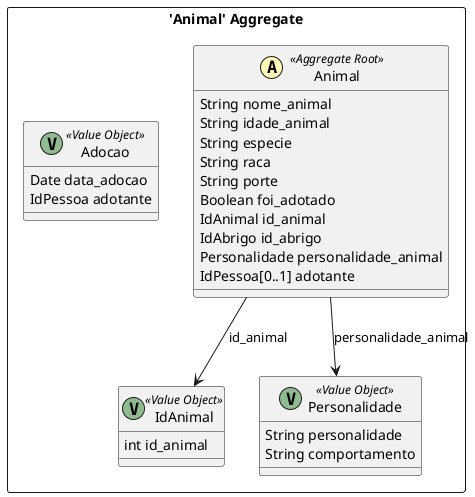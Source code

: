 @startuml

skinparam componentStyle uml2

package "'Animal' Aggregate" <<Rectangle>> {
	class Animal <<(A,#fffab8) Aggregate Root>> {
		String nome_animal
		String idade_animal
		String especie
		String raca
		String porte
		Boolean foi_adotado
		IdAnimal id_animal
		IdAbrigo id_abrigo
		Personalidade personalidade_animal
		IdPessoa[0..1] adotante
	}
	class IdAnimal <<(V,DarkSeaGreen) Value Object>> {
		int id_animal
	}
	class Personalidade <<(V,DarkSeaGreen) Value Object>> {
		String personalidade
		String comportamento
	}
	class Adocao <<(V,DarkSeaGreen) Value Object>> {
		Date data_adocao
		IdPessoa adotante
	}
}
Animal --> IdAnimal : id_animal
Animal --> Personalidade : personalidade_animal


@enduml
